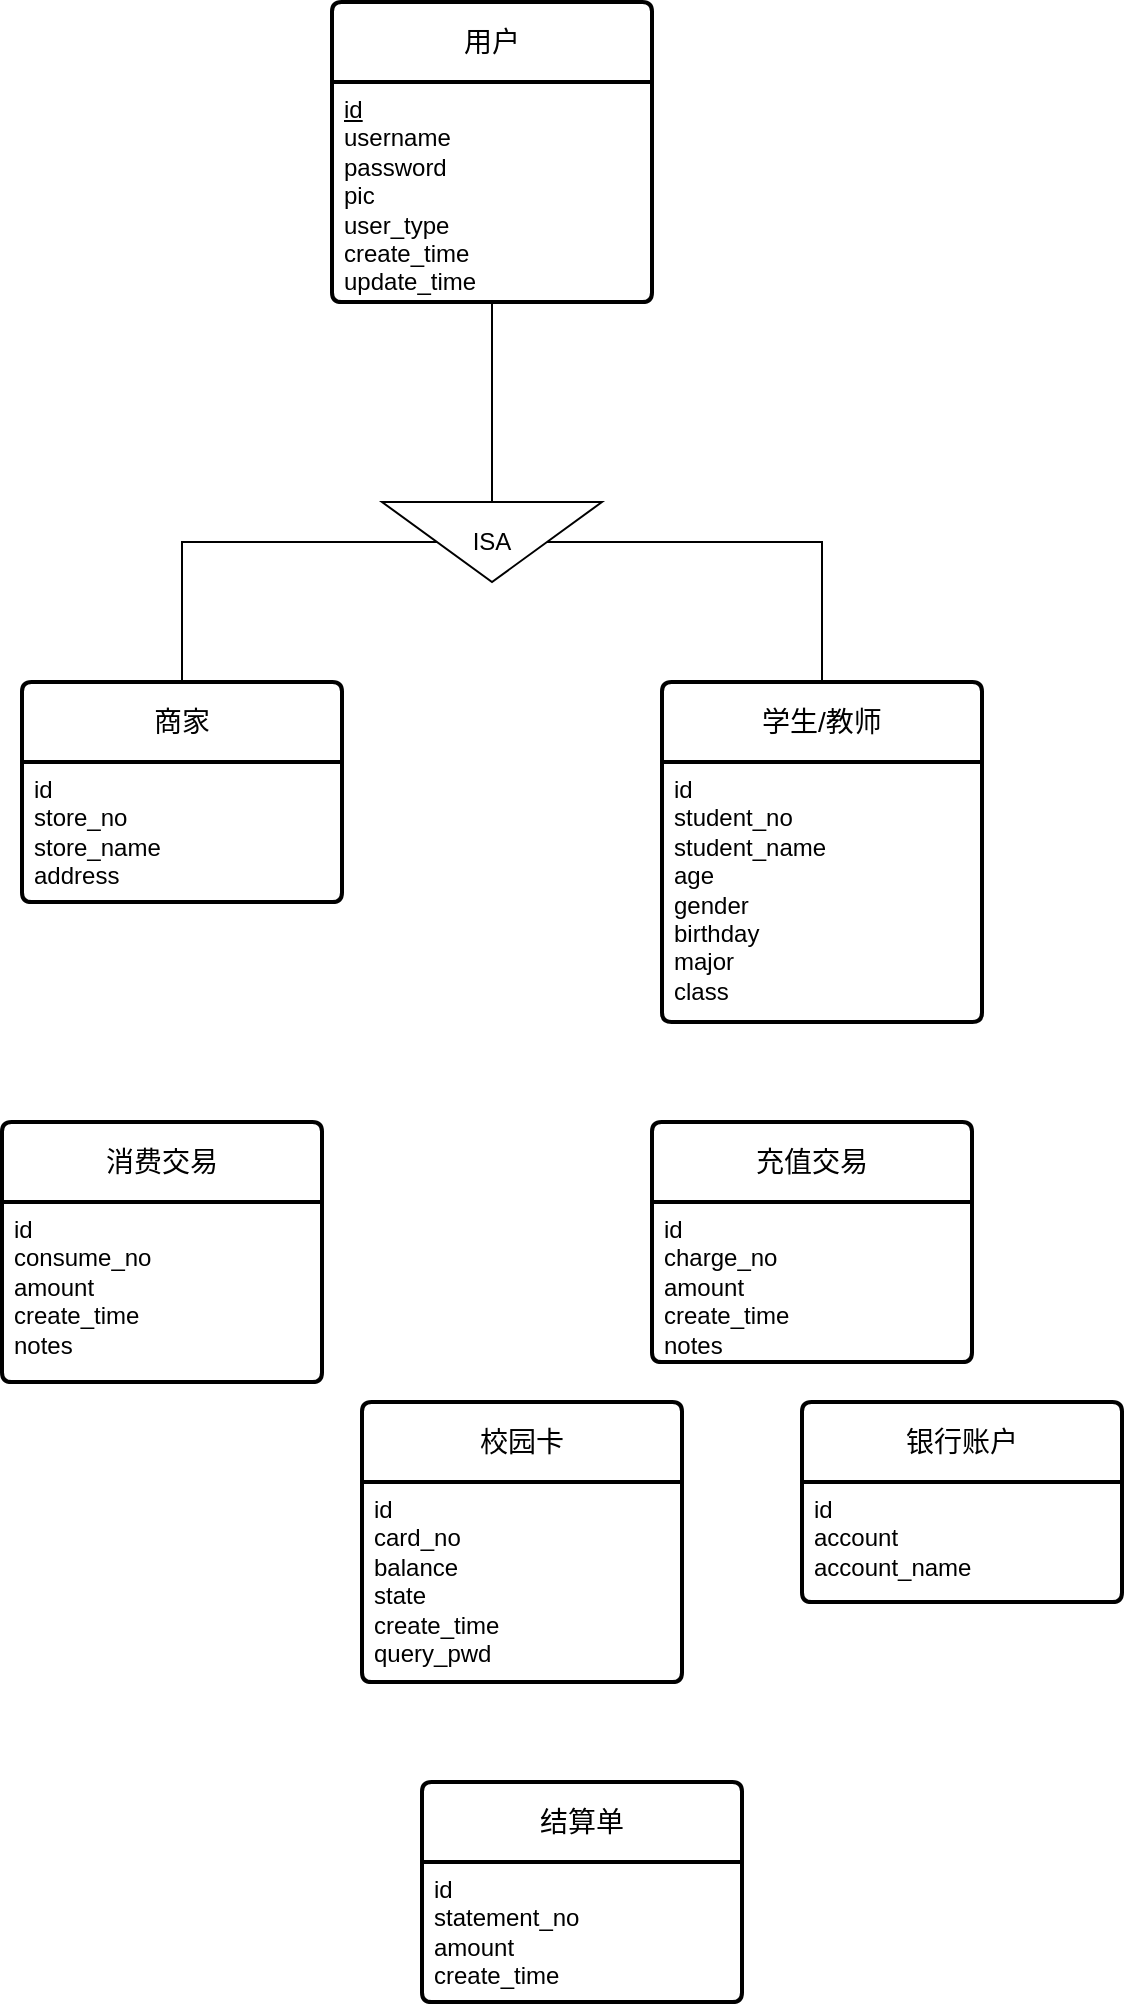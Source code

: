 <mxfile version="24.4.13" type="github">
  <diagram name="第 1 页" id="tQ-AfsL5KjRh9j0H5AqX">
    <mxGraphModel dx="1194" dy="893" grid="1" gridSize="10" guides="1" tooltips="1" connect="1" arrows="1" fold="1" page="1" pageScale="1" pageWidth="2336" pageHeight="1654" math="0" shadow="0">
      <root>
        <mxCell id="0" />
        <mxCell id="1" parent="0" />
        <mxCell id="bsNTXk9c0rtr0lj0yAxJ-3" value="商家" style="swimlane;childLayout=stackLayout;horizontal=1;startSize=40;horizontalStack=0;rounded=1;fontSize=14;fontStyle=0;strokeWidth=2;resizeParent=0;resizeLast=1;shadow=0;dashed=0;align=center;arcSize=4;whiteSpace=wrap;html=1;" parent="1" vertex="1">
          <mxGeometry x="670" y="530" width="160" height="110" as="geometry" />
        </mxCell>
        <mxCell id="bsNTXk9c0rtr0lj0yAxJ-4" value="id&lt;div&gt;store_no&lt;br&gt;store_name&lt;div&gt;address&lt;/div&gt;&lt;/div&gt;" style="align=left;strokeColor=none;fillColor=none;spacingLeft=4;fontSize=12;verticalAlign=top;resizable=0;rotatable=0;part=1;html=1;" parent="bsNTXk9c0rtr0lj0yAxJ-3" vertex="1">
          <mxGeometry y="40" width="160" height="70" as="geometry" />
        </mxCell>
        <mxCell id="bsNTXk9c0rtr0lj0yAxJ-5" value="校园卡" style="swimlane;childLayout=stackLayout;horizontal=1;startSize=40;horizontalStack=0;rounded=1;fontSize=14;fontStyle=0;strokeWidth=2;resizeParent=0;resizeLast=1;shadow=0;dashed=0;align=center;arcSize=4;whiteSpace=wrap;html=1;" parent="1" vertex="1">
          <mxGeometry x="840" y="890" width="160" height="140" as="geometry">
            <mxRectangle x="280" y="340" width="80" height="50" as="alternateBounds" />
          </mxGeometry>
        </mxCell>
        <mxCell id="bsNTXk9c0rtr0lj0yAxJ-6" value="id&lt;div&gt;card_no&lt;br&gt;balance&lt;/div&gt;&lt;div&gt;state&lt;/div&gt;&lt;div&gt;create_time&lt;/div&gt;&lt;div&gt;query_pwd&lt;/div&gt;" style="align=left;strokeColor=none;fillColor=none;spacingLeft=4;fontSize=12;verticalAlign=top;resizable=0;rotatable=0;part=1;html=1;" parent="bsNTXk9c0rtr0lj0yAxJ-5" vertex="1">
          <mxGeometry y="40" width="160" height="100" as="geometry" />
        </mxCell>
        <mxCell id="bsNTXk9c0rtr0lj0yAxJ-7" value="用户" style="swimlane;childLayout=stackLayout;horizontal=1;startSize=40;horizontalStack=0;rounded=1;fontSize=14;fontStyle=0;strokeWidth=2;resizeParent=0;resizeLast=1;shadow=0;dashed=0;align=center;arcSize=4;whiteSpace=wrap;html=1;" parent="1" vertex="1">
          <mxGeometry x="825" y="190" width="160" height="150" as="geometry">
            <mxRectangle x="280" y="340" width="80" height="50" as="alternateBounds" />
          </mxGeometry>
        </mxCell>
        <mxCell id="bsNTXk9c0rtr0lj0yAxJ-8" value="&lt;u&gt;id&lt;/u&gt;&lt;div&gt;username&lt;/div&gt;&lt;div&gt;password&lt;/div&gt;&lt;div&gt;pic&lt;/div&gt;&lt;div&gt;user_type&lt;/div&gt;&lt;div&gt;create_time&lt;/div&gt;&lt;div&gt;update_time&lt;/div&gt;" style="align=left;strokeColor=none;fillColor=none;spacingLeft=4;fontSize=12;verticalAlign=top;resizable=0;rotatable=0;part=1;html=1;" parent="bsNTXk9c0rtr0lj0yAxJ-7" vertex="1">
          <mxGeometry y="40" width="160" height="110" as="geometry" />
        </mxCell>
        <mxCell id="bsNTXk9c0rtr0lj0yAxJ-9" value="学生/教师" style="swimlane;childLayout=stackLayout;horizontal=1;startSize=40;horizontalStack=0;rounded=1;fontSize=14;fontStyle=0;strokeWidth=2;resizeParent=0;resizeLast=1;shadow=0;dashed=0;align=center;arcSize=4;whiteSpace=wrap;html=1;" parent="1" vertex="1">
          <mxGeometry x="990" y="530" width="160" height="170" as="geometry" />
        </mxCell>
        <mxCell id="bsNTXk9c0rtr0lj0yAxJ-11" value="&lt;div&gt;id&lt;/div&gt;student_no&lt;br&gt;student_name&lt;div&gt;age&lt;/div&gt;&lt;div&gt;gender&lt;/div&gt;&lt;div&gt;birthday&lt;/div&gt;&lt;div&gt;major&lt;/div&gt;&lt;div&gt;class&lt;/div&gt;" style="align=left;strokeColor=none;fillColor=none;spacingLeft=4;fontSize=12;verticalAlign=top;resizable=0;rotatable=0;part=1;html=1;" parent="bsNTXk9c0rtr0lj0yAxJ-9" vertex="1">
          <mxGeometry y="40" width="160" height="130" as="geometry" />
        </mxCell>
        <mxCell id="bsNTXk9c0rtr0lj0yAxJ-16" style="edgeStyle=orthogonalEdgeStyle;rounded=0;orthogonalLoop=1;jettySize=auto;html=1;exitX=0.5;exitY=1;exitDx=0;exitDy=0;entryX=0.5;entryY=0;entryDx=0;entryDy=0;curved=0;strokeColor=default;endArrow=none;endFill=0;" parent="1" source="bsNTXk9c0rtr0lj0yAxJ-12" target="bsNTXk9c0rtr0lj0yAxJ-3" edge="1">
          <mxGeometry relative="1" as="geometry" />
        </mxCell>
        <mxCell id="bsNTXk9c0rtr0lj0yAxJ-17" style="edgeStyle=orthogonalEdgeStyle;rounded=0;orthogonalLoop=1;jettySize=auto;html=1;exitX=0.5;exitY=0;exitDx=0;exitDy=0;entryX=0.5;entryY=0;entryDx=0;entryDy=0;endArrow=none;endFill=0;" parent="1" source="bsNTXk9c0rtr0lj0yAxJ-12" target="bsNTXk9c0rtr0lj0yAxJ-9" edge="1">
          <mxGeometry relative="1" as="geometry" />
        </mxCell>
        <mxCell id="bsNTXk9c0rtr0lj0yAxJ-12" value="ISA" style="triangle;whiteSpace=wrap;html=1;direction=south;" parent="1" vertex="1">
          <mxGeometry x="850" y="440" width="110" height="40" as="geometry" />
        </mxCell>
        <mxCell id="bsNTXk9c0rtr0lj0yAxJ-18" style="edgeStyle=orthogonalEdgeStyle;rounded=0;orthogonalLoop=1;jettySize=auto;html=1;exitX=0.5;exitY=1;exitDx=0;exitDy=0;entryX=0;entryY=0.5;entryDx=0;entryDy=0;endArrow=none;endFill=0;" parent="1" source="bsNTXk9c0rtr0lj0yAxJ-8" target="bsNTXk9c0rtr0lj0yAxJ-12" edge="1">
          <mxGeometry relative="1" as="geometry" />
        </mxCell>
        <mxCell id="bsNTXk9c0rtr0lj0yAxJ-19" value="消费交易" style="swimlane;childLayout=stackLayout;horizontal=1;startSize=40;horizontalStack=0;rounded=1;fontSize=14;fontStyle=0;strokeWidth=2;resizeParent=0;resizeLast=1;shadow=0;dashed=0;align=center;arcSize=4;whiteSpace=wrap;html=1;" parent="1" vertex="1">
          <mxGeometry x="660" y="750" width="160" height="130" as="geometry">
            <mxRectangle x="280" y="340" width="80" height="50" as="alternateBounds" />
          </mxGeometry>
        </mxCell>
        <mxCell id="bsNTXk9c0rtr0lj0yAxJ-20" value="id&lt;div&gt;consume_no&lt;br&gt;amount&lt;div&gt;create_time&lt;/div&gt;&lt;/div&gt;&lt;div&gt;notes&lt;/div&gt;" style="align=left;strokeColor=none;fillColor=none;spacingLeft=4;fontSize=12;verticalAlign=top;resizable=0;rotatable=0;part=1;html=1;" parent="bsNTXk9c0rtr0lj0yAxJ-19" vertex="1">
          <mxGeometry y="40" width="160" height="90" as="geometry" />
        </mxCell>
        <mxCell id="sROBQhHm6fGoaaXTvxsk-4" value="充值交易" style="swimlane;childLayout=stackLayout;horizontal=1;startSize=40;horizontalStack=0;rounded=1;fontSize=14;fontStyle=0;strokeWidth=2;resizeParent=0;resizeLast=1;shadow=0;dashed=0;align=center;arcSize=4;whiteSpace=wrap;html=1;" vertex="1" parent="1">
          <mxGeometry x="985" y="750" width="160" height="120" as="geometry">
            <mxRectangle x="280" y="340" width="80" height="50" as="alternateBounds" />
          </mxGeometry>
        </mxCell>
        <mxCell id="sROBQhHm6fGoaaXTvxsk-5" value="id&lt;div&gt;charge_no&lt;br&gt;amount&lt;div&gt;create_time&lt;/div&gt;&lt;/div&gt;&lt;div&gt;notes&lt;/div&gt;" style="align=left;strokeColor=none;fillColor=none;spacingLeft=4;fontSize=12;verticalAlign=top;resizable=0;rotatable=0;part=1;html=1;" vertex="1" parent="sROBQhHm6fGoaaXTvxsk-4">
          <mxGeometry y="40" width="160" height="80" as="geometry" />
        </mxCell>
        <mxCell id="sROBQhHm6fGoaaXTvxsk-7" value="银行账户" style="swimlane;childLayout=stackLayout;horizontal=1;startSize=40;horizontalStack=0;rounded=1;fontSize=14;fontStyle=0;strokeWidth=2;resizeParent=0;resizeLast=1;shadow=0;dashed=0;align=center;arcSize=4;whiteSpace=wrap;html=1;" vertex="1" parent="1">
          <mxGeometry x="1060" y="890" width="160" height="100" as="geometry">
            <mxRectangle x="280" y="340" width="80" height="50" as="alternateBounds" />
          </mxGeometry>
        </mxCell>
        <mxCell id="sROBQhHm6fGoaaXTvxsk-8" value="id&lt;div&gt;account&lt;br&gt;account_name&lt;/div&gt;" style="align=left;strokeColor=none;fillColor=none;spacingLeft=4;fontSize=12;verticalAlign=top;resizable=0;rotatable=0;part=1;html=1;" vertex="1" parent="sROBQhHm6fGoaaXTvxsk-7">
          <mxGeometry y="40" width="160" height="60" as="geometry" />
        </mxCell>
        <mxCell id="sROBQhHm6fGoaaXTvxsk-9" value="结算单" style="swimlane;childLayout=stackLayout;horizontal=1;startSize=40;horizontalStack=0;rounded=1;fontSize=14;fontStyle=0;strokeWidth=2;resizeParent=0;resizeLast=1;shadow=0;dashed=0;align=center;arcSize=4;whiteSpace=wrap;html=1;" vertex="1" parent="1">
          <mxGeometry x="870" y="1080" width="160" height="110" as="geometry">
            <mxRectangle x="280" y="340" width="80" height="50" as="alternateBounds" />
          </mxGeometry>
        </mxCell>
        <mxCell id="sROBQhHm6fGoaaXTvxsk-10" value="id&lt;div&gt;statement_no&lt;br&gt;amount&lt;/div&gt;&lt;div&gt;create_time&lt;/div&gt;" style="align=left;strokeColor=none;fillColor=none;spacingLeft=4;fontSize=12;verticalAlign=top;resizable=0;rotatable=0;part=1;html=1;" vertex="1" parent="sROBQhHm6fGoaaXTvxsk-9">
          <mxGeometry y="40" width="160" height="70" as="geometry" />
        </mxCell>
      </root>
    </mxGraphModel>
  </diagram>
</mxfile>
